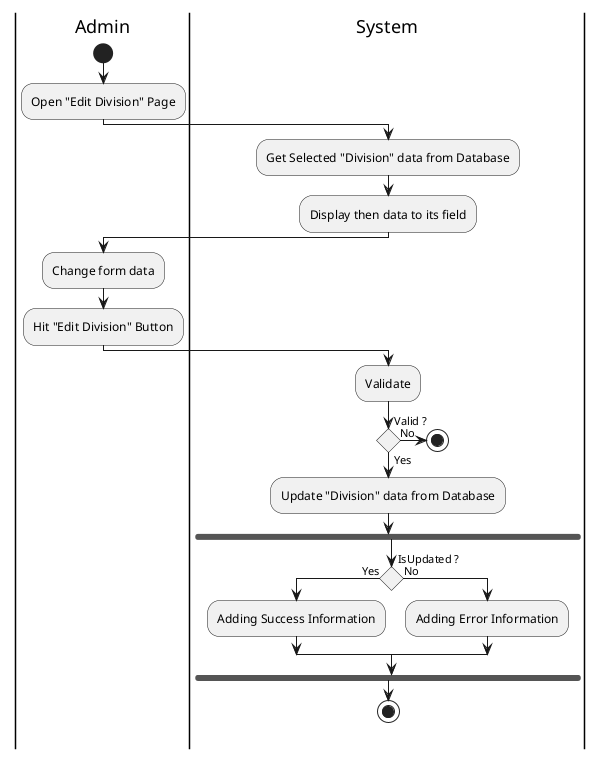 @startuml UpdateDivision

skinparam ConditionEndStyle hline
skinparam conditionStyle diamond
skinparam Monochrome true
skinparam Shadowing false

|Admin|
start
:Open "Edit Division" Page;

|System|
:Get Selected "Division" data from Database;
:Display then data to its field;

|Admin|
:Change form data;
:Hit "Edit Division" Button;

|System|
:Validate;

if (Valid ?) then (Yes)
    :Update "Division" data from Database;
    fork
        if (IsUpdated ?) then (Yes)
            :Adding Success Information;
        else (No)
            :Adding Error Information;
        endif
    endfork
    stop
else (No)
    stop
endif
@enduml